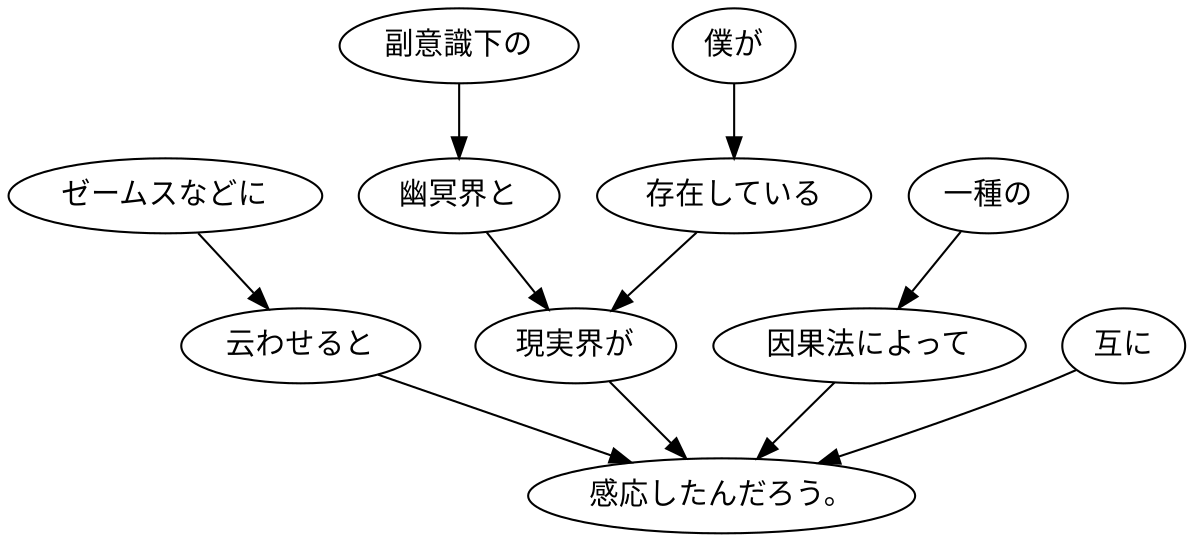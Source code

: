 digraph graph1097 {
	node0 [label="ゼームスなどに"];
	node1 [label="云わせると"];
	node2 [label="副意識下の"];
	node3 [label="幽冥界と"];
	node4 [label="僕が"];
	node5 [label="存在している"];
	node6 [label="現実界が"];
	node7 [label="一種の"];
	node8 [label="因果法によって"];
	node9 [label="互に"];
	node10 [label="感応したんだろう。"];
	node0 -> node1;
	node1 -> node10;
	node2 -> node3;
	node3 -> node6;
	node4 -> node5;
	node5 -> node6;
	node6 -> node10;
	node7 -> node8;
	node8 -> node10;
	node9 -> node10;
}
